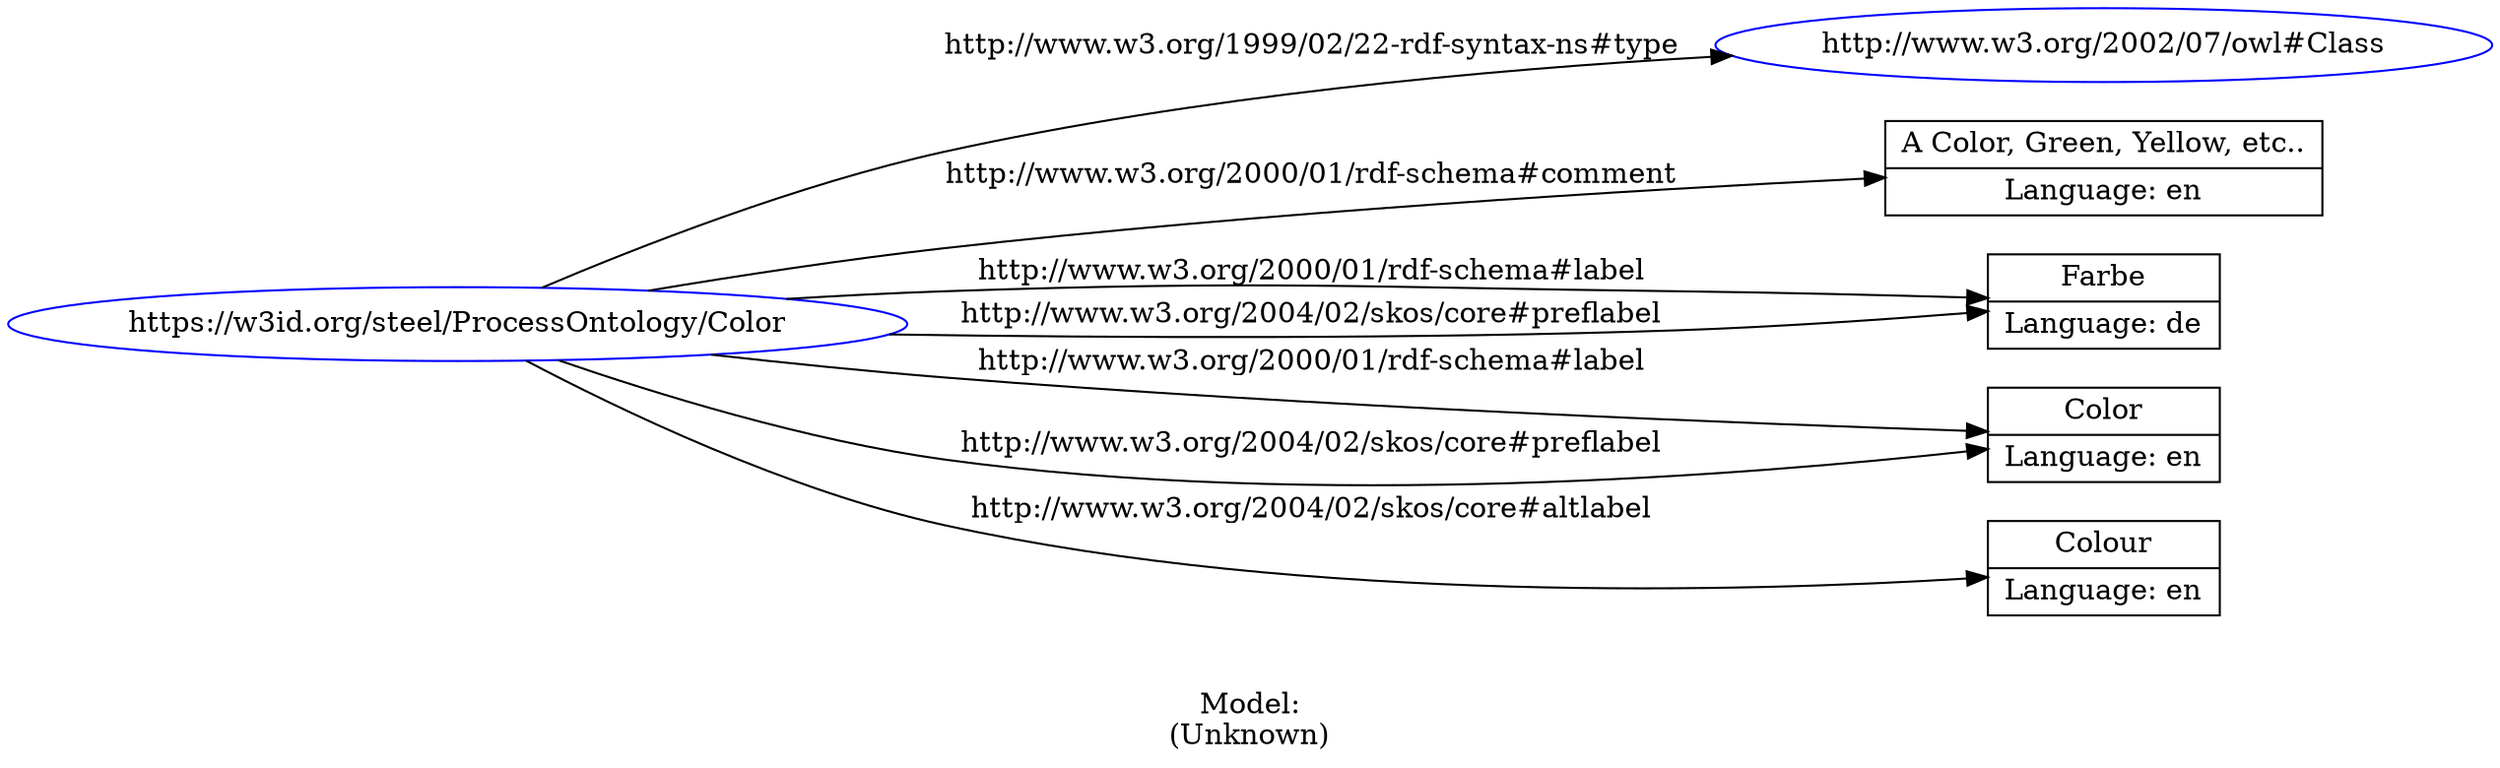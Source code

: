 digraph {
	rankdir = LR;
	charset="utf-8";

	"Rhttps://w3id.org/steel/ProcessOntology/Color" -> "Rhttp://www.w3.org/2002/07/owl#Class" [ label="http://www.w3.org/1999/02/22-rdf-syntax-ns#type" ];
	"Rhttps://w3id.org/steel/ProcessOntology/Color" -> "LA Color, Green, Yellow, etc..|Language: en" [ label="http://www.w3.org/2000/01/rdf-schema#comment" ];
	"Rhttps://w3id.org/steel/ProcessOntology/Color" -> "LFarbe|Language: de" [ label="http://www.w3.org/2000/01/rdf-schema#label" ];
	"Rhttps://w3id.org/steel/ProcessOntology/Color" -> "LColor|Language: en" [ label="http://www.w3.org/2000/01/rdf-schema#label" ];
	"Rhttps://w3id.org/steel/ProcessOntology/Color" -> "LColour|Language: en" [ label="http://www.w3.org/2004/02/skos/core#altlabel" ];
	"Rhttps://w3id.org/steel/ProcessOntology/Color" -> "LFarbe|Language: de" [ label="http://www.w3.org/2004/02/skos/core#preflabel" ];
	"Rhttps://w3id.org/steel/ProcessOntology/Color" -> "LColor|Language: en" [ label="http://www.w3.org/2004/02/skos/core#preflabel" ];

	// Resources
	"Rhttps://w3id.org/steel/ProcessOntology/Color" [ label="https://w3id.org/steel/ProcessOntology/Color", shape = ellipse, color = blue ];
	"Rhttp://www.w3.org/2002/07/owl#Class" [ label="http://www.w3.org/2002/07/owl#Class", shape = ellipse, color = blue ];

	// Anonymous nodes

	// Literals
	"LA Color, Green, Yellow, etc..|Language: en" [ label="A Color, Green, Yellow, etc..|Language: en", shape = record ];
	"LFarbe|Language: de" [ label="Farbe|Language: de", shape = record ];
	"LColor|Language: en" [ label="Color|Language: en", shape = record ];
	"LColour|Language: en" [ label="Colour|Language: en", shape = record ];

	label="\n\nModel:\n(Unknown)";
}
